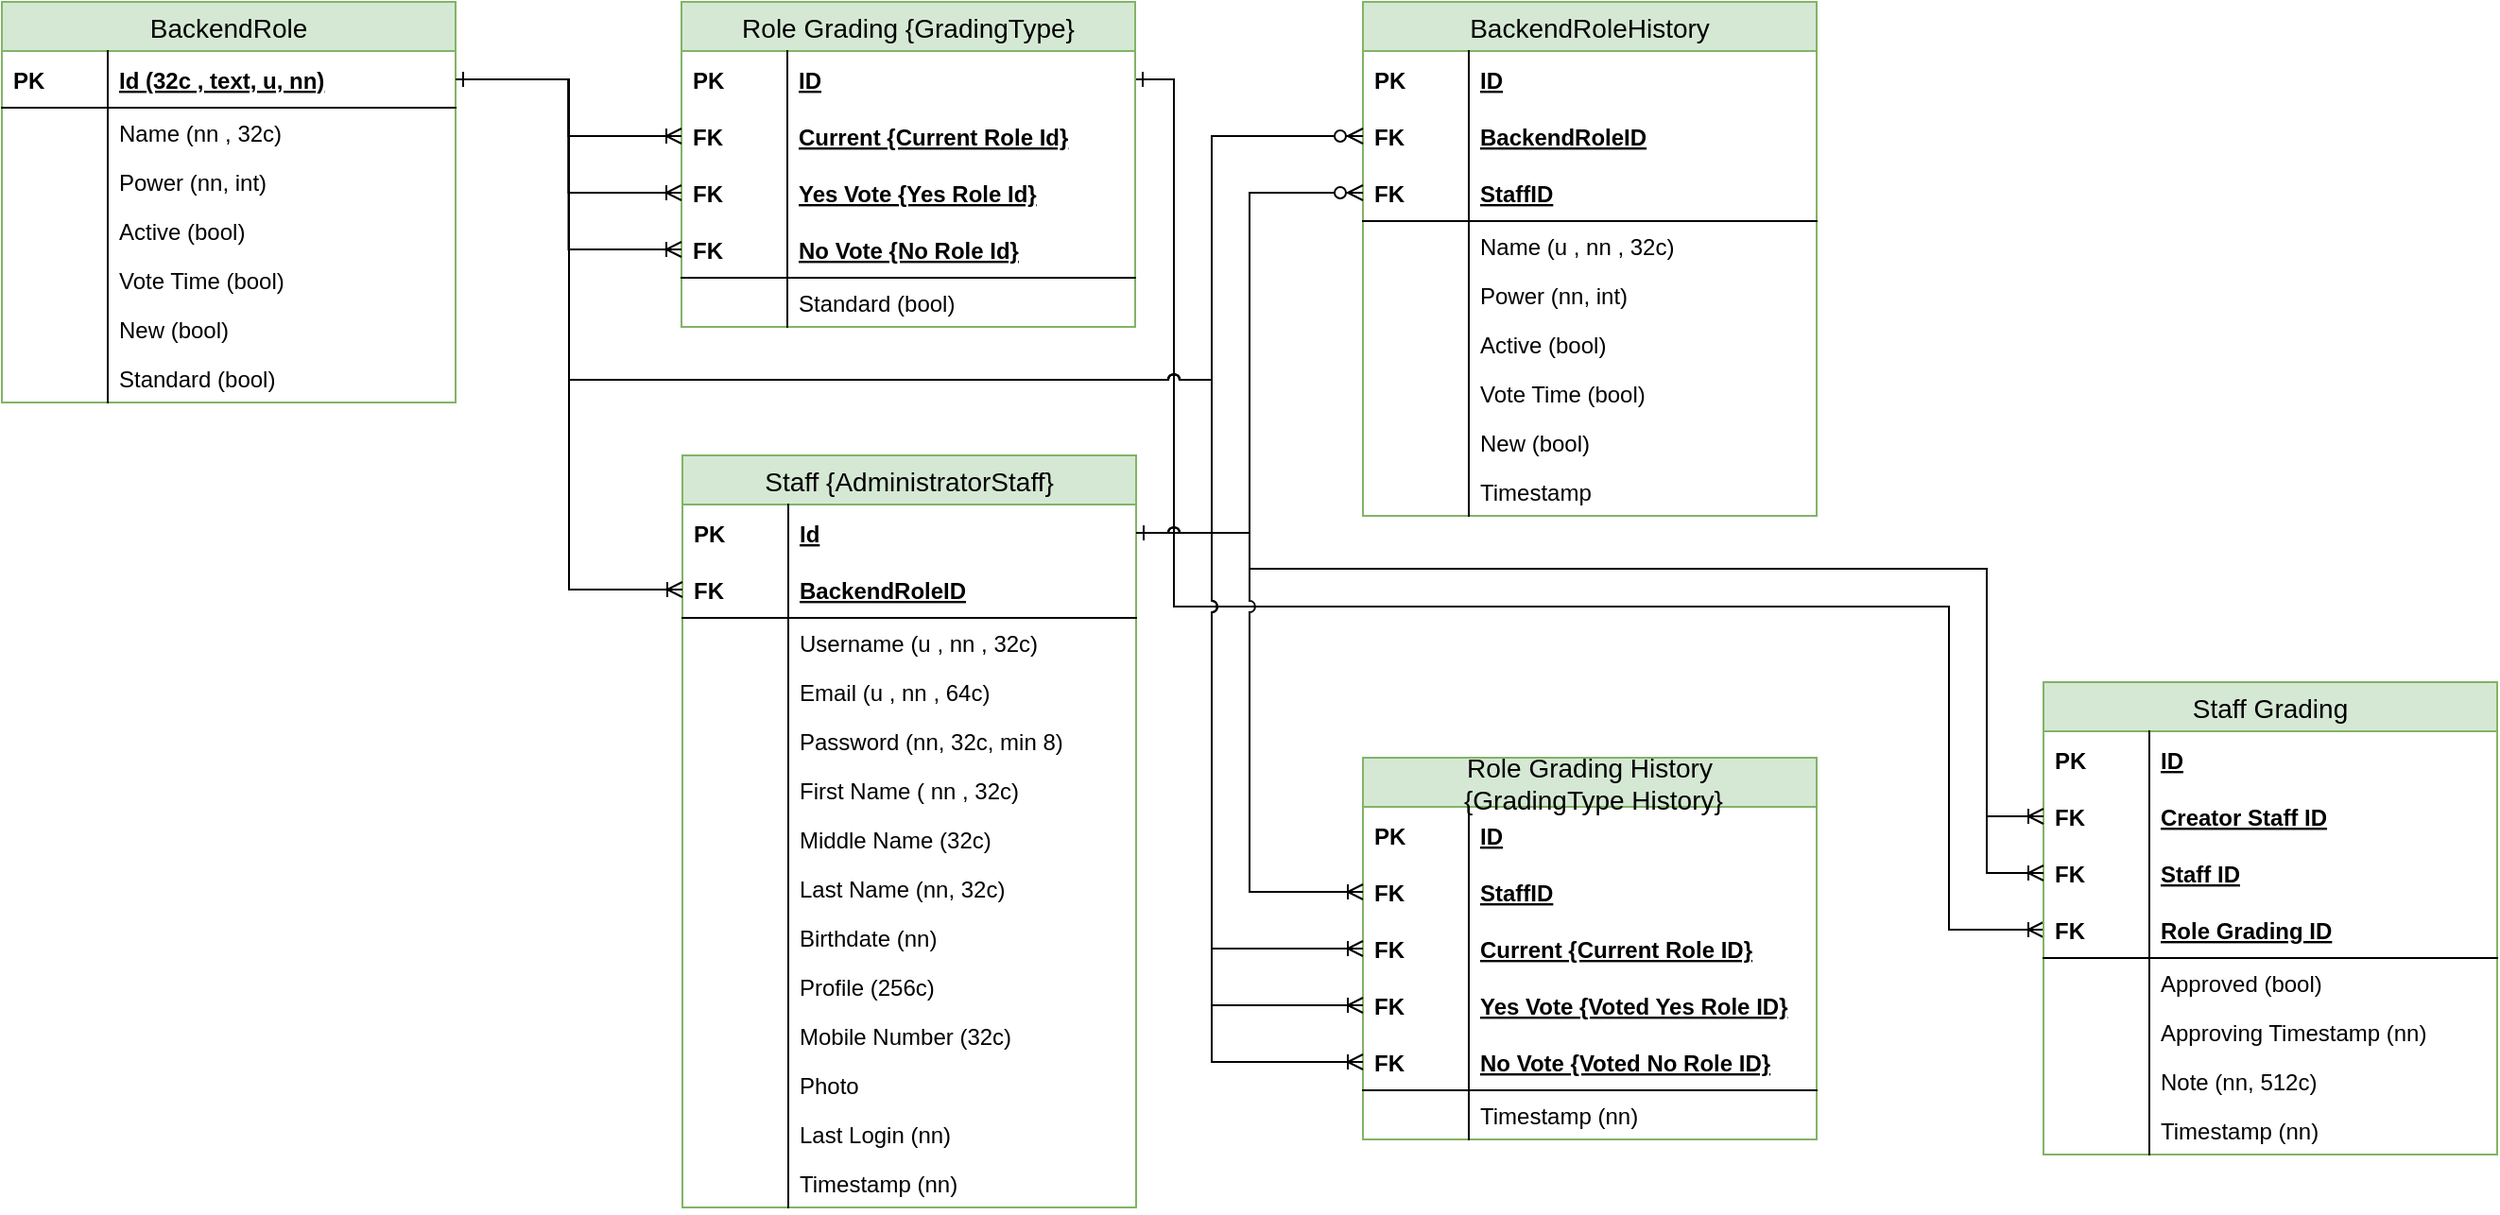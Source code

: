 <mxfile version="13.9.9" type="device"><diagram id="rkv69r_t6e4flx37H02J" name="Page-1"><mxGraphModel dx="3332" dy="1206" grid="1" gridSize="10" guides="1" tooltips="1" connect="1" arrows="1" fold="1" page="1" pageScale="1" pageWidth="827" pageHeight="1169" math="0" shadow="0"><root><mxCell id="0"/><mxCell id="1" parent="0"/><mxCell id="QihCyjcMTuaIyCEL9LCd-20" style="edgeStyle=orthogonalEdgeStyle;rounded=0;orthogonalLoop=1;jettySize=auto;html=1;entryX=0;entryY=0.5;entryDx=0;entryDy=0;startArrow=ERone;startFill=0;endArrow=ERoneToMany;endFill=0;jumpStyle=arc;" edge="1" parent="1" source="t--wkPFh0QXz2PjKRoIQ-32" target="QihCyjcMTuaIyCEL9LCd-8"><mxGeometry relative="1" as="geometry"><Array as="points"><mxPoint x="-980" y="81"/><mxPoint x="-980" y="360"/><mxPoint x="-570" y="360"/><mxPoint x="-570" y="531"/></Array></mxGeometry></mxCell><mxCell id="wZ4C_13E0wKe-lg_tAVg-1" value="BackendRole" style="swimlane;fontStyle=0;childLayout=stackLayout;horizontal=1;startSize=26;horizontalStack=0;resizeParent=1;resizeParentMax=0;resizeLast=0;collapsible=1;marginBottom=0;swimlaneFillColor=#ffffff;align=center;fontSize=14;fillColor=#d5e8d4;strokeColor=#82b366;" parent="1" vertex="1"><mxGeometry x="-1600" y="40" width="240" height="212" as="geometry"/></mxCell><mxCell id="wZ4C_13E0wKe-lg_tAVg-2" value="Id (32c , text, u, nn)" style="shape=partialRectangle;top=0;left=0;right=0;bottom=1;align=left;verticalAlign=middle;fillColor=none;spacingLeft=60;spacingRight=4;overflow=hidden;rotatable=0;points=[[0,0.5],[1,0.5]];portConstraint=eastwest;dropTarget=0;fontStyle=5;fontSize=12;" parent="wZ4C_13E0wKe-lg_tAVg-1" vertex="1"><mxGeometry y="26" width="240" height="30" as="geometry"/></mxCell><mxCell id="wZ4C_13E0wKe-lg_tAVg-3" value="PK" style="shape=partialRectangle;fontStyle=1;top=0;left=0;bottom=0;fillColor=none;align=left;verticalAlign=middle;spacingLeft=4;spacingRight=4;overflow=hidden;rotatable=0;points=[];portConstraint=eastwest;part=1;fontSize=12;" parent="wZ4C_13E0wKe-lg_tAVg-2" vertex="1" connectable="0"><mxGeometry width="56" height="30" as="geometry"/></mxCell><mxCell id="wZ4C_13E0wKe-lg_tAVg-4" value="Name (nn , 32c)" style="shape=partialRectangle;top=0;left=0;right=0;bottom=0;align=left;verticalAlign=top;fillColor=none;spacingLeft=60;spacingRight=4;overflow=hidden;rotatable=0;points=[[0,0.5],[1,0.5]];portConstraint=eastwest;dropTarget=0;fontSize=12;" parent="wZ4C_13E0wKe-lg_tAVg-1" vertex="1"><mxGeometry y="56" width="240" height="26" as="geometry"/></mxCell><mxCell id="wZ4C_13E0wKe-lg_tAVg-5" value="" style="shape=partialRectangle;top=0;left=0;bottom=0;fillColor=none;align=left;verticalAlign=top;spacingLeft=4;spacingRight=4;overflow=hidden;rotatable=0;points=[];portConstraint=eastwest;part=1;fontSize=12;" parent="wZ4C_13E0wKe-lg_tAVg-4" vertex="1" connectable="0"><mxGeometry width="56" height="26" as="geometry"/></mxCell><mxCell id="wZ4C_13E0wKe-lg_tAVg-6" value="Power (nn, int)" style="shape=partialRectangle;top=0;left=0;right=0;bottom=0;align=left;verticalAlign=top;fillColor=none;spacingLeft=60;spacingRight=4;overflow=hidden;rotatable=0;points=[[0,0.5],[1,0.5]];portConstraint=eastwest;dropTarget=0;fontSize=12;" parent="wZ4C_13E0wKe-lg_tAVg-1" vertex="1"><mxGeometry y="82" width="240" height="26" as="geometry"/></mxCell><mxCell id="wZ4C_13E0wKe-lg_tAVg-7" value="" style="shape=partialRectangle;top=0;left=0;bottom=0;fillColor=none;align=left;verticalAlign=top;spacingLeft=4;spacingRight=4;overflow=hidden;rotatable=0;points=[];portConstraint=eastwest;part=1;fontSize=12;" parent="wZ4C_13E0wKe-lg_tAVg-6" vertex="1" connectable="0"><mxGeometry width="56" height="26" as="geometry"/></mxCell><mxCell id="wZ4C_13E0wKe-lg_tAVg-8" value="Active (bool)" style="shape=partialRectangle;top=0;left=0;right=0;bottom=0;align=left;verticalAlign=top;fillColor=none;spacingLeft=60;spacingRight=4;overflow=hidden;rotatable=0;points=[[0,0.5],[1,0.5]];portConstraint=eastwest;dropTarget=0;fontSize=12;" parent="wZ4C_13E0wKe-lg_tAVg-1" vertex="1"><mxGeometry y="108" width="240" height="26" as="geometry"/></mxCell><mxCell id="wZ4C_13E0wKe-lg_tAVg-9" value="" style="shape=partialRectangle;top=0;left=0;bottom=0;fillColor=none;align=left;verticalAlign=top;spacingLeft=4;spacingRight=4;overflow=hidden;rotatable=0;points=[];portConstraint=eastwest;part=1;fontSize=12;" parent="wZ4C_13E0wKe-lg_tAVg-8" vertex="1" connectable="0"><mxGeometry width="56" height="26" as="geometry"/></mxCell><mxCell id="t--wkPFh0QXz2PjKRoIQ-45" value="Vote Time (bool)" style="shape=partialRectangle;top=0;left=0;right=0;bottom=0;align=left;verticalAlign=top;fillColor=none;spacingLeft=60;spacingRight=4;overflow=hidden;rotatable=0;points=[[0,0.5],[1,0.5]];portConstraint=eastwest;dropTarget=0;fontSize=12;" parent="wZ4C_13E0wKe-lg_tAVg-1" vertex="1"><mxGeometry y="134" width="240" height="26" as="geometry"/></mxCell><mxCell id="t--wkPFh0QXz2PjKRoIQ-46" value="" style="shape=partialRectangle;top=0;left=0;bottom=0;fillColor=none;align=left;verticalAlign=top;spacingLeft=4;spacingRight=4;overflow=hidden;rotatable=0;points=[];portConstraint=eastwest;part=1;fontSize=12;" parent="t--wkPFh0QXz2PjKRoIQ-45" vertex="1" connectable="0"><mxGeometry width="56" height="26" as="geometry"/></mxCell><mxCell id="t--wkPFh0QXz2PjKRoIQ-47" value="New (bool)" style="shape=partialRectangle;top=0;left=0;right=0;bottom=0;align=left;verticalAlign=top;fillColor=none;spacingLeft=60;spacingRight=4;overflow=hidden;rotatable=0;points=[[0,0.5],[1,0.5]];portConstraint=eastwest;dropTarget=0;fontSize=12;" parent="wZ4C_13E0wKe-lg_tAVg-1" vertex="1"><mxGeometry y="160" width="240" height="26" as="geometry"/></mxCell><mxCell id="t--wkPFh0QXz2PjKRoIQ-48" value="" style="shape=partialRectangle;top=0;left=0;bottom=0;fillColor=none;align=left;verticalAlign=top;spacingLeft=4;spacingRight=4;overflow=hidden;rotatable=0;points=[];portConstraint=eastwest;part=1;fontSize=12;" parent="t--wkPFh0QXz2PjKRoIQ-47" vertex="1" connectable="0"><mxGeometry width="56" height="26" as="geometry"/></mxCell><mxCell id="wZ4C_13E0wKe-lg_tAVg-12" value="Standard (bool)" style="shape=partialRectangle;top=0;left=0;right=0;bottom=0;align=left;verticalAlign=top;fillColor=none;spacingLeft=60;spacingRight=4;overflow=hidden;rotatable=0;points=[[0,0.5],[1,0.5]];portConstraint=eastwest;dropTarget=0;fontSize=12;" parent="wZ4C_13E0wKe-lg_tAVg-1" vertex="1"><mxGeometry y="186" width="240" height="26" as="geometry"/></mxCell><mxCell id="wZ4C_13E0wKe-lg_tAVg-13" value="" style="shape=partialRectangle;top=0;left=0;bottom=0;fillColor=none;align=left;verticalAlign=top;spacingLeft=4;spacingRight=4;overflow=hidden;rotatable=0;points=[];portConstraint=eastwest;part=1;fontSize=12;" parent="wZ4C_13E0wKe-lg_tAVg-12" vertex="1" connectable="0"><mxGeometry width="56" height="26" as="geometry"/></mxCell><mxCell id="t--wkPFh0QXz2PjKRoIQ-1" value="Staff {AdministratorStaff}" style="swimlane;fontStyle=0;childLayout=stackLayout;horizontal=1;startSize=26;fillColor=#d5e8d4;horizontalStack=0;resizeParent=1;resizeParentMax=0;resizeLast=0;collapsible=1;marginBottom=0;swimlaneFillColor=#ffffff;align=center;fontSize=14;strokeColor=#82b366;" parent="1" vertex="1"><mxGeometry x="-1240" y="280" width="240" height="398" as="geometry"/></mxCell><mxCell id="t--wkPFh0QXz2PjKRoIQ-2" value="Id" style="shape=partialRectangle;top=0;left=0;right=0;bottom=0;align=left;verticalAlign=middle;fillColor=none;spacingLeft=60;spacingRight=4;overflow=hidden;rotatable=0;points=[[0,0.5],[1,0.5]];portConstraint=eastwest;dropTarget=0;fontStyle=5;fontSize=12;" parent="t--wkPFh0QXz2PjKRoIQ-1" vertex="1"><mxGeometry y="26" width="240" height="30" as="geometry"/></mxCell><mxCell id="t--wkPFh0QXz2PjKRoIQ-3" value="PK" style="shape=partialRectangle;fontStyle=1;top=0;left=0;bottom=0;fillColor=none;align=left;verticalAlign=middle;spacingLeft=4;spacingRight=4;overflow=hidden;rotatable=0;points=[];portConstraint=eastwest;part=1;fontSize=12;" parent="t--wkPFh0QXz2PjKRoIQ-2" vertex="1" connectable="0"><mxGeometry width="56" height="30" as="geometry"/></mxCell><mxCell id="t--wkPFh0QXz2PjKRoIQ-4" value="BackendRoleID" style="shape=partialRectangle;top=0;left=0;right=0;bottom=1;align=left;verticalAlign=middle;fillColor=none;spacingLeft=60;spacingRight=4;overflow=hidden;rotatable=0;points=[[0,0.5],[1,0.5]];portConstraint=eastwest;dropTarget=0;fontStyle=5;fontSize=12;" parent="t--wkPFh0QXz2PjKRoIQ-1" vertex="1"><mxGeometry y="56" width="240" height="30" as="geometry"/></mxCell><mxCell id="t--wkPFh0QXz2PjKRoIQ-5" value="FK" style="shape=partialRectangle;fontStyle=1;top=0;left=0;bottom=0;fillColor=none;align=left;verticalAlign=middle;spacingLeft=4;spacingRight=4;overflow=hidden;rotatable=0;points=[];portConstraint=eastwest;part=1;fontSize=12;" parent="t--wkPFh0QXz2PjKRoIQ-4" vertex="1" connectable="0"><mxGeometry width="56" height="30" as="geometry"/></mxCell><mxCell id="t--wkPFh0QXz2PjKRoIQ-6" value="Username (u , nn , 32c)" style="shape=partialRectangle;top=0;left=0;right=0;bottom=0;align=left;verticalAlign=top;fillColor=none;spacingLeft=60;spacingRight=4;overflow=hidden;rotatable=0;points=[[0,0.5],[1,0.5]];portConstraint=eastwest;dropTarget=0;fontSize=12;" parent="t--wkPFh0QXz2PjKRoIQ-1" vertex="1"><mxGeometry y="86" width="240" height="26" as="geometry"/></mxCell><mxCell id="t--wkPFh0QXz2PjKRoIQ-7" value="" style="shape=partialRectangle;top=0;left=0;bottom=0;fillColor=none;align=left;verticalAlign=top;spacingLeft=4;spacingRight=4;overflow=hidden;rotatable=0;points=[];portConstraint=eastwest;part=1;fontSize=12;" parent="t--wkPFh0QXz2PjKRoIQ-6" vertex="1" connectable="0"><mxGeometry width="56" height="26" as="geometry"/></mxCell><mxCell id="t--wkPFh0QXz2PjKRoIQ-8" value="Email (u , nn , 64c)" style="shape=partialRectangle;top=0;left=0;right=0;bottom=0;align=left;verticalAlign=top;fillColor=none;spacingLeft=60;spacingRight=4;overflow=hidden;rotatable=0;points=[[0,0.5],[1,0.5]];portConstraint=eastwest;dropTarget=0;fontSize=12;" parent="t--wkPFh0QXz2PjKRoIQ-1" vertex="1"><mxGeometry y="112" width="240" height="26" as="geometry"/></mxCell><mxCell id="t--wkPFh0QXz2PjKRoIQ-9" value="" style="shape=partialRectangle;top=0;left=0;bottom=0;fillColor=none;align=left;verticalAlign=top;spacingLeft=4;spacingRight=4;overflow=hidden;rotatable=0;points=[];portConstraint=eastwest;part=1;fontSize=12;" parent="t--wkPFh0QXz2PjKRoIQ-8" vertex="1" connectable="0"><mxGeometry width="56" height="26" as="geometry"/></mxCell><mxCell id="t--wkPFh0QXz2PjKRoIQ-10" value="Password (nn, 32c, min 8)" style="shape=partialRectangle;top=0;left=0;right=0;bottom=0;align=left;verticalAlign=top;fillColor=none;spacingLeft=60;spacingRight=4;overflow=hidden;rotatable=0;points=[[0,0.5],[1,0.5]];portConstraint=eastwest;dropTarget=0;fontSize=12;" parent="t--wkPFh0QXz2PjKRoIQ-1" vertex="1"><mxGeometry y="138" width="240" height="26" as="geometry"/></mxCell><mxCell id="t--wkPFh0QXz2PjKRoIQ-11" value="" style="shape=partialRectangle;top=0;left=0;bottom=0;fillColor=none;align=left;verticalAlign=top;spacingLeft=4;spacingRight=4;overflow=hidden;rotatable=0;points=[];portConstraint=eastwest;part=1;fontSize=12;" parent="t--wkPFh0QXz2PjKRoIQ-10" vertex="1" connectable="0"><mxGeometry width="56" height="26" as="geometry"/></mxCell><mxCell id="t--wkPFh0QXz2PjKRoIQ-12" value="First Name ( nn , 32c)" style="shape=partialRectangle;top=0;left=0;right=0;bottom=0;align=left;verticalAlign=top;fillColor=none;spacingLeft=60;spacingRight=4;overflow=hidden;rotatable=0;points=[[0,0.5],[1,0.5]];portConstraint=eastwest;dropTarget=0;fontSize=12;" parent="t--wkPFh0QXz2PjKRoIQ-1" vertex="1"><mxGeometry y="164" width="240" height="26" as="geometry"/></mxCell><mxCell id="t--wkPFh0QXz2PjKRoIQ-13" value="" style="shape=partialRectangle;top=0;left=0;bottom=0;fillColor=none;align=left;verticalAlign=top;spacingLeft=4;spacingRight=4;overflow=hidden;rotatable=0;points=[];portConstraint=eastwest;part=1;fontSize=12;" parent="t--wkPFh0QXz2PjKRoIQ-12" vertex="1" connectable="0"><mxGeometry width="56" height="26" as="geometry"/></mxCell><mxCell id="t--wkPFh0QXz2PjKRoIQ-14" value="Middle Name (32c)" style="shape=partialRectangle;top=0;left=0;right=0;bottom=0;align=left;verticalAlign=top;fillColor=none;spacingLeft=60;spacingRight=4;overflow=hidden;rotatable=0;points=[[0,0.5],[1,0.5]];portConstraint=eastwest;dropTarget=0;fontSize=12;" parent="t--wkPFh0QXz2PjKRoIQ-1" vertex="1"><mxGeometry y="190" width="240" height="26" as="geometry"/></mxCell><mxCell id="t--wkPFh0QXz2PjKRoIQ-15" value="" style="shape=partialRectangle;top=0;left=0;bottom=0;fillColor=none;align=left;verticalAlign=top;spacingLeft=4;spacingRight=4;overflow=hidden;rotatable=0;points=[];portConstraint=eastwest;part=1;fontSize=12;" parent="t--wkPFh0QXz2PjKRoIQ-14" vertex="1" connectable="0"><mxGeometry width="56" height="26" as="geometry"/></mxCell><mxCell id="t--wkPFh0QXz2PjKRoIQ-16" value="Last Name (nn, 32c)" style="shape=partialRectangle;top=0;left=0;right=0;bottom=0;align=left;verticalAlign=top;fillColor=none;spacingLeft=60;spacingRight=4;overflow=hidden;rotatable=0;points=[[0,0.5],[1,0.5]];portConstraint=eastwest;dropTarget=0;fontSize=12;" parent="t--wkPFh0QXz2PjKRoIQ-1" vertex="1"><mxGeometry y="216" width="240" height="26" as="geometry"/></mxCell><mxCell id="t--wkPFh0QXz2PjKRoIQ-17" value="" style="shape=partialRectangle;top=0;left=0;bottom=0;fillColor=none;align=left;verticalAlign=top;spacingLeft=4;spacingRight=4;overflow=hidden;rotatable=0;points=[];portConstraint=eastwest;part=1;fontSize=12;" parent="t--wkPFh0QXz2PjKRoIQ-16" vertex="1" connectable="0"><mxGeometry width="56" height="26" as="geometry"/></mxCell><mxCell id="t--wkPFh0QXz2PjKRoIQ-18" value="Birthdate (nn)" style="shape=partialRectangle;top=0;left=0;right=0;bottom=0;align=left;verticalAlign=top;fillColor=none;spacingLeft=60;spacingRight=4;overflow=hidden;rotatable=0;points=[[0,0.5],[1,0.5]];portConstraint=eastwest;dropTarget=0;fontSize=12;" parent="t--wkPFh0QXz2PjKRoIQ-1" vertex="1"><mxGeometry y="242" width="240" height="26" as="geometry"/></mxCell><mxCell id="t--wkPFh0QXz2PjKRoIQ-19" value="" style="shape=partialRectangle;top=0;left=0;bottom=0;fillColor=none;align=left;verticalAlign=top;spacingLeft=4;spacingRight=4;overflow=hidden;rotatable=0;points=[];portConstraint=eastwest;part=1;fontSize=12;" parent="t--wkPFh0QXz2PjKRoIQ-18" vertex="1" connectable="0"><mxGeometry width="56" height="26" as="geometry"/></mxCell><mxCell id="t--wkPFh0QXz2PjKRoIQ-20" value="Profile (256c)" style="shape=partialRectangle;top=0;left=0;right=0;bottom=0;align=left;verticalAlign=top;fillColor=none;spacingLeft=60;spacingRight=4;overflow=hidden;rotatable=0;points=[[0,0.5],[1,0.5]];portConstraint=eastwest;dropTarget=0;fontSize=12;" parent="t--wkPFh0QXz2PjKRoIQ-1" vertex="1"><mxGeometry y="268" width="240" height="26" as="geometry"/></mxCell><mxCell id="t--wkPFh0QXz2PjKRoIQ-21" value="" style="shape=partialRectangle;top=0;left=0;bottom=0;fillColor=none;align=left;verticalAlign=top;spacingLeft=4;spacingRight=4;overflow=hidden;rotatable=0;points=[];portConstraint=eastwest;part=1;fontSize=12;" parent="t--wkPFh0QXz2PjKRoIQ-20" vertex="1" connectable="0"><mxGeometry width="56" height="26" as="geometry"/></mxCell><mxCell id="t--wkPFh0QXz2PjKRoIQ-22" value="Mobile Number (32c)" style="shape=partialRectangle;top=0;left=0;right=0;bottom=0;align=left;verticalAlign=top;fillColor=none;spacingLeft=60;spacingRight=4;overflow=hidden;rotatable=0;points=[[0,0.5],[1,0.5]];portConstraint=eastwest;dropTarget=0;fontSize=12;" parent="t--wkPFh0QXz2PjKRoIQ-1" vertex="1"><mxGeometry y="294" width="240" height="26" as="geometry"/></mxCell><mxCell id="t--wkPFh0QXz2PjKRoIQ-23" value="" style="shape=partialRectangle;top=0;left=0;bottom=0;fillColor=none;align=left;verticalAlign=top;spacingLeft=4;spacingRight=4;overflow=hidden;rotatable=0;points=[];portConstraint=eastwest;part=1;fontSize=12;" parent="t--wkPFh0QXz2PjKRoIQ-22" vertex="1" connectable="0"><mxGeometry width="56" height="26" as="geometry"/></mxCell><mxCell id="t--wkPFh0QXz2PjKRoIQ-24" value="Photo" style="shape=partialRectangle;top=0;left=0;right=0;bottom=0;align=left;verticalAlign=top;fillColor=none;spacingLeft=60;spacingRight=4;overflow=hidden;rotatable=0;points=[[0,0.5],[1,0.5]];portConstraint=eastwest;dropTarget=0;fontSize=12;" parent="t--wkPFh0QXz2PjKRoIQ-1" vertex="1"><mxGeometry y="320" width="240" height="26" as="geometry"/></mxCell><mxCell id="t--wkPFh0QXz2PjKRoIQ-25" value="" style="shape=partialRectangle;top=0;left=0;bottom=0;fillColor=none;align=left;verticalAlign=top;spacingLeft=4;spacingRight=4;overflow=hidden;rotatable=0;points=[];portConstraint=eastwest;part=1;fontSize=12;" parent="t--wkPFh0QXz2PjKRoIQ-24" vertex="1" connectable="0"><mxGeometry width="56" height="26" as="geometry"/></mxCell><mxCell id="t--wkPFh0QXz2PjKRoIQ-26" value="Last Login (nn)" style="shape=partialRectangle;top=0;left=0;right=0;bottom=0;align=left;verticalAlign=top;fillColor=none;spacingLeft=60;spacingRight=4;overflow=hidden;rotatable=0;points=[[0,0.5],[1,0.5]];portConstraint=eastwest;dropTarget=0;fontSize=12;" parent="t--wkPFh0QXz2PjKRoIQ-1" vertex="1"><mxGeometry y="346" width="240" height="26" as="geometry"/></mxCell><mxCell id="t--wkPFh0QXz2PjKRoIQ-27" value="" style="shape=partialRectangle;top=0;left=0;bottom=0;fillColor=none;align=left;verticalAlign=top;spacingLeft=4;spacingRight=4;overflow=hidden;rotatable=0;points=[];portConstraint=eastwest;part=1;fontSize=12;" parent="t--wkPFh0QXz2PjKRoIQ-26" vertex="1" connectable="0"><mxGeometry width="56" height="26" as="geometry"/></mxCell><mxCell id="t--wkPFh0QXz2PjKRoIQ-28" value="Timestamp (nn)" style="shape=partialRectangle;top=0;left=0;right=0;bottom=0;align=left;verticalAlign=top;fillColor=none;spacingLeft=60;spacingRight=4;overflow=hidden;rotatable=0;points=[[0,0.5],[1,0.5]];portConstraint=eastwest;dropTarget=0;fontSize=12;" parent="t--wkPFh0QXz2PjKRoIQ-1" vertex="1"><mxGeometry y="372" width="240" height="26" as="geometry"/></mxCell><mxCell id="t--wkPFh0QXz2PjKRoIQ-29" value="" style="shape=partialRectangle;top=0;left=0;bottom=0;fillColor=none;align=left;verticalAlign=top;spacingLeft=4;spacingRight=4;overflow=hidden;rotatable=0;points=[];portConstraint=eastwest;part=1;fontSize=12;" parent="t--wkPFh0QXz2PjKRoIQ-28" vertex="1" connectable="0"><mxGeometry width="56" height="26" as="geometry"/></mxCell><mxCell id="t--wkPFh0QXz2PjKRoIQ-30" style="edgeStyle=orthogonalEdgeStyle;rounded=0;orthogonalLoop=1;jettySize=auto;html=1;startArrow=ERone;startFill=0;endArrow=ERoneToMany;endFill=0;" parent="1" source="wZ4C_13E0wKe-lg_tAVg-2" target="t--wkPFh0QXz2PjKRoIQ-4" edge="1"><mxGeometry relative="1" as="geometry"/></mxCell><mxCell id="t--wkPFh0QXz2PjKRoIQ-31" value="Role Grading {GradingType}" style="swimlane;fontStyle=0;childLayout=stackLayout;horizontal=1;startSize=26;fillColor=#d5e8d4;horizontalStack=0;resizeParent=1;resizeParentMax=0;resizeLast=0;collapsible=1;marginBottom=0;swimlaneFillColor=#ffffff;align=center;fontSize=14;strokeColor=#82b366;" parent="1" vertex="1"><mxGeometry x="-1240.5" y="40" width="240" height="172" as="geometry"/></mxCell><mxCell id="t--wkPFh0QXz2PjKRoIQ-32" value="ID" style="shape=partialRectangle;top=0;left=0;right=0;bottom=0;align=left;verticalAlign=middle;fillColor=none;spacingLeft=60;spacingRight=4;overflow=hidden;rotatable=0;points=[[0,0.5],[1,0.5]];portConstraint=eastwest;dropTarget=0;fontStyle=5;fontSize=12;" parent="t--wkPFh0QXz2PjKRoIQ-31" vertex="1"><mxGeometry y="26" width="240" height="30" as="geometry"/></mxCell><mxCell id="t--wkPFh0QXz2PjKRoIQ-33" value="PK" style="shape=partialRectangle;fontStyle=1;top=0;left=0;bottom=0;fillColor=none;align=left;verticalAlign=middle;spacingLeft=4;spacingRight=4;overflow=hidden;rotatable=0;points=[];portConstraint=eastwest;part=1;fontSize=12;" parent="t--wkPFh0QXz2PjKRoIQ-32" vertex="1" connectable="0"><mxGeometry width="56" height="30" as="geometry"/></mxCell><mxCell id="t--wkPFh0QXz2PjKRoIQ-34" value="Current {Current Role Id}" style="shape=partialRectangle;top=0;left=0;right=0;bottom=0;align=left;verticalAlign=middle;fillColor=none;spacingLeft=60;spacingRight=4;overflow=hidden;rotatable=0;points=[[0,0.5],[1,0.5]];portConstraint=eastwest;dropTarget=0;fontStyle=5;fontSize=12;" parent="t--wkPFh0QXz2PjKRoIQ-31" vertex="1"><mxGeometry y="56" width="240" height="30" as="geometry"/></mxCell><mxCell id="t--wkPFh0QXz2PjKRoIQ-35" value="FK" style="shape=partialRectangle;fontStyle=1;top=0;left=0;bottom=0;fillColor=none;align=left;verticalAlign=middle;spacingLeft=4;spacingRight=4;overflow=hidden;rotatable=0;points=[];portConstraint=eastwest;part=1;fontSize=12;" parent="t--wkPFh0QXz2PjKRoIQ-34" vertex="1" connectable="0"><mxGeometry width="56" height="30" as="geometry"/></mxCell><mxCell id="t--wkPFh0QXz2PjKRoIQ-36" value="Yes Vote {Yes Role Id}" style="shape=partialRectangle;top=0;left=0;right=0;bottom=0;align=left;verticalAlign=middle;fillColor=none;spacingLeft=60;spacingRight=4;overflow=hidden;rotatable=0;points=[[0,0.5],[1,0.5]];portConstraint=eastwest;dropTarget=0;fontStyle=5;fontSize=12;" parent="t--wkPFh0QXz2PjKRoIQ-31" vertex="1"><mxGeometry y="86" width="240" height="30" as="geometry"/></mxCell><mxCell id="t--wkPFh0QXz2PjKRoIQ-37" value="FK" style="shape=partialRectangle;fontStyle=1;top=0;left=0;bottom=0;fillColor=none;align=left;verticalAlign=middle;spacingLeft=4;spacingRight=4;overflow=hidden;rotatable=0;points=[];portConstraint=eastwest;part=1;fontSize=12;" parent="t--wkPFh0QXz2PjKRoIQ-36" vertex="1" connectable="0"><mxGeometry width="56" height="30" as="geometry"/></mxCell><mxCell id="t--wkPFh0QXz2PjKRoIQ-38" value="No Vote {No Role Id}" style="shape=partialRectangle;top=0;left=0;right=0;bottom=1;align=left;verticalAlign=middle;fillColor=none;spacingLeft=60;spacingRight=4;overflow=hidden;rotatable=0;points=[[0,0.5],[1,0.5]];portConstraint=eastwest;dropTarget=0;fontStyle=5;fontSize=12;" parent="t--wkPFh0QXz2PjKRoIQ-31" vertex="1"><mxGeometry y="116" width="240" height="30" as="geometry"/></mxCell><mxCell id="t--wkPFh0QXz2PjKRoIQ-39" value="FK" style="shape=partialRectangle;fontStyle=1;top=0;left=0;bottom=0;fillColor=none;align=left;verticalAlign=middle;spacingLeft=4;spacingRight=4;overflow=hidden;rotatable=0;points=[];portConstraint=eastwest;part=1;fontSize=12;" parent="t--wkPFh0QXz2PjKRoIQ-38" vertex="1" connectable="0"><mxGeometry width="56" height="30" as="geometry"/></mxCell><mxCell id="t--wkPFh0QXz2PjKRoIQ-40" value="Standard (bool)" style="shape=partialRectangle;top=0;left=0;right=0;bottom=0;align=left;verticalAlign=top;fillColor=none;spacingLeft=60;spacingRight=4;overflow=hidden;rotatable=0;points=[[0,0.5],[1,0.5]];portConstraint=eastwest;dropTarget=0;fontSize=12;" parent="t--wkPFh0QXz2PjKRoIQ-31" vertex="1"><mxGeometry y="146" width="240" height="26" as="geometry"/></mxCell><mxCell id="t--wkPFh0QXz2PjKRoIQ-41" value="" style="shape=partialRectangle;top=0;left=0;bottom=0;fillColor=none;align=left;verticalAlign=top;spacingLeft=4;spacingRight=4;overflow=hidden;rotatable=0;points=[];portConstraint=eastwest;part=1;fontSize=12;" parent="t--wkPFh0QXz2PjKRoIQ-40" vertex="1" connectable="0"><mxGeometry width="56" height="26" as="geometry"/></mxCell><mxCell id="t--wkPFh0QXz2PjKRoIQ-42" style="edgeStyle=orthogonalEdgeStyle;rounded=0;orthogonalLoop=1;jettySize=auto;html=1;entryX=0;entryY=0.5;entryDx=0;entryDy=0;startArrow=ERone;startFill=0;endArrow=ERoneToMany;endFill=0;" parent="1" source="wZ4C_13E0wKe-lg_tAVg-2" target="t--wkPFh0QXz2PjKRoIQ-34" edge="1"><mxGeometry relative="1" as="geometry"/></mxCell><mxCell id="t--wkPFh0QXz2PjKRoIQ-43" style="edgeStyle=orthogonalEdgeStyle;rounded=0;orthogonalLoop=1;jettySize=auto;html=1;startArrow=ERone;startFill=0;endArrow=ERoneToMany;endFill=0;" parent="1" source="wZ4C_13E0wKe-lg_tAVg-2" target="t--wkPFh0QXz2PjKRoIQ-36" edge="1"><mxGeometry relative="1" as="geometry"/></mxCell><mxCell id="t--wkPFh0QXz2PjKRoIQ-44" style="edgeStyle=orthogonalEdgeStyle;rounded=0;orthogonalLoop=1;jettySize=auto;html=1;startArrow=ERone;startFill=0;endArrow=ERoneToMany;endFill=0;" parent="1" source="wZ4C_13E0wKe-lg_tAVg-2" target="t--wkPFh0QXz2PjKRoIQ-38" edge="1"><mxGeometry relative="1" as="geometry"/></mxCell><mxCell id="U1XHTJWME4Gy4yqOg3ji-1" value="BackendRoleHistory" style="swimlane;fontStyle=0;childLayout=stackLayout;horizontal=1;startSize=26;fillColor=#d5e8d4;horizontalStack=0;resizeParent=1;resizeParentMax=0;resizeLast=0;collapsible=1;marginBottom=0;swimlaneFillColor=#ffffff;align=center;fontSize=14;strokeColor=#82b366;" parent="1" vertex="1"><mxGeometry x="-880" y="40" width="240" height="272" as="geometry"/></mxCell><mxCell id="U1XHTJWME4Gy4yqOg3ji-2" value="ID" style="shape=partialRectangle;top=0;left=0;right=0;bottom=0;align=left;verticalAlign=middle;fillColor=none;spacingLeft=60;spacingRight=4;overflow=hidden;rotatable=0;points=[[0,0.5],[1,0.5]];portConstraint=eastwest;dropTarget=0;fontStyle=5;fontSize=12;" parent="U1XHTJWME4Gy4yqOg3ji-1" vertex="1"><mxGeometry y="26" width="240" height="30" as="geometry"/></mxCell><mxCell id="U1XHTJWME4Gy4yqOg3ji-3" value="PK" style="shape=partialRectangle;fontStyle=1;top=0;left=0;bottom=0;fillColor=none;align=left;verticalAlign=middle;spacingLeft=4;spacingRight=4;overflow=hidden;rotatable=0;points=[];portConstraint=eastwest;part=1;fontSize=12;" parent="U1XHTJWME4Gy4yqOg3ji-2" vertex="1" connectable="0"><mxGeometry width="56" height="30" as="geometry"/></mxCell><mxCell id="U1XHTJWME4Gy4yqOg3ji-6" value="BackendRoleID" style="shape=partialRectangle;top=0;left=0;right=0;bottom=0;align=left;verticalAlign=middle;fillColor=none;spacingLeft=60;spacingRight=4;overflow=hidden;rotatable=0;points=[[0,0.5],[1,0.5]];portConstraint=eastwest;dropTarget=0;fontStyle=5;fontSize=12;" parent="U1XHTJWME4Gy4yqOg3ji-1" vertex="1"><mxGeometry y="56" width="240" height="30" as="geometry"/></mxCell><mxCell id="U1XHTJWME4Gy4yqOg3ji-7" value="FK" style="shape=partialRectangle;fontStyle=1;top=0;left=0;bottom=0;fillColor=none;align=left;verticalAlign=middle;spacingLeft=4;spacingRight=4;overflow=hidden;rotatable=0;points=[];portConstraint=eastwest;part=1;fontSize=12;" parent="U1XHTJWME4Gy4yqOg3ji-6" vertex="1" connectable="0"><mxGeometry width="56" height="30" as="geometry"/></mxCell><mxCell id="U1XHTJWME4Gy4yqOg3ji-4" value="StaffID" style="shape=partialRectangle;top=0;left=0;right=0;bottom=1;align=left;verticalAlign=middle;fillColor=none;spacingLeft=60;spacingRight=4;overflow=hidden;rotatable=0;points=[[0,0.5],[1,0.5]];portConstraint=eastwest;dropTarget=0;fontStyle=5;fontSize=12;" parent="U1XHTJWME4Gy4yqOg3ji-1" vertex="1"><mxGeometry y="86" width="240" height="30" as="geometry"/></mxCell><mxCell id="U1XHTJWME4Gy4yqOg3ji-5" value="FK" style="shape=partialRectangle;fontStyle=1;top=0;left=0;bottom=0;fillColor=none;align=left;verticalAlign=middle;spacingLeft=4;spacingRight=4;overflow=hidden;rotatable=0;points=[];portConstraint=eastwest;part=1;fontSize=12;" parent="U1XHTJWME4Gy4yqOg3ji-4" vertex="1" connectable="0"><mxGeometry width="56" height="30" as="geometry"/></mxCell><mxCell id="U1XHTJWME4Gy4yqOg3ji-8" value="Name (u , nn , 32c)" style="shape=partialRectangle;top=0;left=0;right=0;bottom=0;align=left;verticalAlign=top;fillColor=none;spacingLeft=60;spacingRight=4;overflow=hidden;rotatable=0;points=[[0,0.5],[1,0.5]];portConstraint=eastwest;dropTarget=0;fontSize=12;" parent="U1XHTJWME4Gy4yqOg3ji-1" vertex="1"><mxGeometry y="116" width="240" height="26" as="geometry"/></mxCell><mxCell id="U1XHTJWME4Gy4yqOg3ji-9" value="" style="shape=partialRectangle;top=0;left=0;bottom=0;fillColor=none;align=left;verticalAlign=top;spacingLeft=4;spacingRight=4;overflow=hidden;rotatable=0;points=[];portConstraint=eastwest;part=1;fontSize=12;" parent="U1XHTJWME4Gy4yqOg3ji-8" vertex="1" connectable="0"><mxGeometry width="56" height="26" as="geometry"/></mxCell><mxCell id="U1XHTJWME4Gy4yqOg3ji-10" value="Power (nn, int)" style="shape=partialRectangle;top=0;left=0;right=0;bottom=0;align=left;verticalAlign=top;fillColor=none;spacingLeft=60;spacingRight=4;overflow=hidden;rotatable=0;points=[[0,0.5],[1,0.5]];portConstraint=eastwest;dropTarget=0;fontSize=12;" parent="U1XHTJWME4Gy4yqOg3ji-1" vertex="1"><mxGeometry y="142" width="240" height="26" as="geometry"/></mxCell><mxCell id="U1XHTJWME4Gy4yqOg3ji-11" value="" style="shape=partialRectangle;top=0;left=0;bottom=0;fillColor=none;align=left;verticalAlign=top;spacingLeft=4;spacingRight=4;overflow=hidden;rotatable=0;points=[];portConstraint=eastwest;part=1;fontSize=12;" parent="U1XHTJWME4Gy4yqOg3ji-10" vertex="1" connectable="0"><mxGeometry width="56" height="26" as="geometry"/></mxCell><mxCell id="U1XHTJWME4Gy4yqOg3ji-12" value="Active (bool)" style="shape=partialRectangle;top=0;left=0;right=0;bottom=0;align=left;verticalAlign=top;fillColor=none;spacingLeft=60;spacingRight=4;overflow=hidden;rotatable=0;points=[[0,0.5],[1,0.5]];portConstraint=eastwest;dropTarget=0;fontSize=12;" parent="U1XHTJWME4Gy4yqOg3ji-1" vertex="1"><mxGeometry y="168" width="240" height="26" as="geometry"/></mxCell><mxCell id="U1XHTJWME4Gy4yqOg3ji-13" value="" style="shape=partialRectangle;top=0;left=0;bottom=0;fillColor=none;align=left;verticalAlign=top;spacingLeft=4;spacingRight=4;overflow=hidden;rotatable=0;points=[];portConstraint=eastwest;part=1;fontSize=12;" parent="U1XHTJWME4Gy4yqOg3ji-12" vertex="1" connectable="0"><mxGeometry width="56" height="26" as="geometry"/></mxCell><mxCell id="U1XHTJWME4Gy4yqOg3ji-20" value="Vote Time (bool)" style="shape=partialRectangle;top=0;left=0;right=0;bottom=0;align=left;verticalAlign=top;fillColor=none;spacingLeft=60;spacingRight=4;overflow=hidden;rotatable=0;points=[[0,0.5],[1,0.5]];portConstraint=eastwest;dropTarget=0;fontSize=12;" parent="U1XHTJWME4Gy4yqOg3ji-1" vertex="1"><mxGeometry y="194" width="240" height="26" as="geometry"/></mxCell><mxCell id="U1XHTJWME4Gy4yqOg3ji-21" value="" style="shape=partialRectangle;top=0;left=0;bottom=0;fillColor=none;align=left;verticalAlign=top;spacingLeft=4;spacingRight=4;overflow=hidden;rotatable=0;points=[];portConstraint=eastwest;part=1;fontSize=12;" parent="U1XHTJWME4Gy4yqOg3ji-20" vertex="1" connectable="0"><mxGeometry width="56" height="26" as="geometry"/></mxCell><mxCell id="U1XHTJWME4Gy4yqOg3ji-22" value="New (bool)" style="shape=partialRectangle;top=0;left=0;right=0;bottom=0;align=left;verticalAlign=top;fillColor=none;spacingLeft=60;spacingRight=4;overflow=hidden;rotatable=0;points=[[0,0.5],[1,0.5]];portConstraint=eastwest;dropTarget=0;fontSize=12;" parent="U1XHTJWME4Gy4yqOg3ji-1" vertex="1"><mxGeometry y="220" width="240" height="26" as="geometry"/></mxCell><mxCell id="U1XHTJWME4Gy4yqOg3ji-23" value="" style="shape=partialRectangle;top=0;left=0;bottom=0;fillColor=none;align=left;verticalAlign=top;spacingLeft=4;spacingRight=4;overflow=hidden;rotatable=0;points=[];portConstraint=eastwest;part=1;fontSize=12;" parent="U1XHTJWME4Gy4yqOg3ji-22" vertex="1" connectable="0"><mxGeometry width="56" height="26" as="geometry"/></mxCell><mxCell id="U1XHTJWME4Gy4yqOg3ji-16" value="Timestamp" style="shape=partialRectangle;top=0;left=0;right=0;bottom=0;align=left;verticalAlign=top;fillColor=none;spacingLeft=60;spacingRight=4;overflow=hidden;rotatable=0;points=[[0,0.5],[1,0.5]];portConstraint=eastwest;dropTarget=0;fontSize=12;" parent="U1XHTJWME4Gy4yqOg3ji-1" vertex="1"><mxGeometry y="246" width="240" height="26" as="geometry"/></mxCell><mxCell id="U1XHTJWME4Gy4yqOg3ji-17" value="" style="shape=partialRectangle;top=0;left=0;bottom=0;fillColor=none;align=left;verticalAlign=top;spacingLeft=4;spacingRight=4;overflow=hidden;rotatable=0;points=[];portConstraint=eastwest;part=1;fontSize=12;" parent="U1XHTJWME4Gy4yqOg3ji-16" vertex="1" connectable="0"><mxGeometry width="56" height="26" as="geometry"/></mxCell><mxCell id="U1XHTJWME4Gy4yqOg3ji-18" style="edgeStyle=orthogonalEdgeStyle;rounded=0;orthogonalLoop=1;jettySize=auto;html=1;entryX=0;entryY=0.5;entryDx=0;entryDy=0;startArrow=ERone;startFill=0;endArrow=ERzeroToMany;endFill=1;jumpStyle=arc;" parent="1" source="t--wkPFh0QXz2PjKRoIQ-2" target="U1XHTJWME4Gy4yqOg3ji-4" edge="1"><mxGeometry relative="1" as="geometry"/></mxCell><mxCell id="U1XHTJWME4Gy4yqOg3ji-19" style="edgeStyle=orthogonalEdgeStyle;rounded=0;orthogonalLoop=1;jettySize=auto;html=1;entryX=0;entryY=0.5;entryDx=0;entryDy=0;startArrow=ERone;startFill=0;endArrow=ERzeroToMany;endFill=1;jumpStyle=arc;" parent="1" source="wZ4C_13E0wKe-lg_tAVg-2" target="U1XHTJWME4Gy4yqOg3ji-6" edge="1"><mxGeometry relative="1" as="geometry"><Array as="points"><mxPoint x="-1300" y="81"/><mxPoint x="-1300" y="240"/><mxPoint x="-960" y="240"/><mxPoint x="-960" y="111"/></Array></mxGeometry></mxCell><mxCell id="QihCyjcMTuaIyCEL9LCd-1" value="Staff Grading" style="swimlane;fontStyle=0;childLayout=stackLayout;horizontal=1;startSize=26;fillColor=#d5e8d4;horizontalStack=0;resizeParent=1;resizeParentMax=0;resizeLast=0;collapsible=1;marginBottom=0;swimlaneFillColor=#ffffff;align=center;fontSize=14;strokeColor=#82b366;" vertex="1" parent="1"><mxGeometry x="-520" y="400" width="240" height="250" as="geometry"/></mxCell><mxCell id="QihCyjcMTuaIyCEL9LCd-2" value="ID" style="shape=partialRectangle;top=0;left=0;right=0;bottom=0;align=left;verticalAlign=middle;fillColor=none;spacingLeft=60;spacingRight=4;overflow=hidden;rotatable=0;points=[[0,0.5],[1,0.5]];portConstraint=eastwest;dropTarget=0;fontStyle=5;fontSize=12;" vertex="1" parent="QihCyjcMTuaIyCEL9LCd-1"><mxGeometry y="26" width="240" height="30" as="geometry"/></mxCell><mxCell id="QihCyjcMTuaIyCEL9LCd-3" value="PK" style="shape=partialRectangle;fontStyle=1;top=0;left=0;bottom=0;fillColor=none;align=left;verticalAlign=middle;spacingLeft=4;spacingRight=4;overflow=hidden;rotatable=0;points=[];portConstraint=eastwest;part=1;fontSize=12;" vertex="1" connectable="0" parent="QihCyjcMTuaIyCEL9LCd-2"><mxGeometry width="56" height="30" as="geometry"/></mxCell><mxCell id="QihCyjcMTuaIyCEL9LCd-4" value="Creator Staff ID" style="shape=partialRectangle;top=0;left=0;right=0;bottom=0;align=left;verticalAlign=middle;fillColor=none;spacingLeft=60;spacingRight=4;overflow=hidden;rotatable=0;points=[[0,0.5],[1,0.5]];portConstraint=eastwest;dropTarget=0;fontStyle=5;fontSize=12;" vertex="1" parent="QihCyjcMTuaIyCEL9LCd-1"><mxGeometry y="56" width="240" height="30" as="geometry"/></mxCell><mxCell id="QihCyjcMTuaIyCEL9LCd-5" value="FK" style="shape=partialRectangle;fontStyle=1;top=0;left=0;bottom=0;fillColor=none;align=left;verticalAlign=middle;spacingLeft=4;spacingRight=4;overflow=hidden;rotatable=0;points=[];portConstraint=eastwest;part=1;fontSize=12;" vertex="1" connectable="0" parent="QihCyjcMTuaIyCEL9LCd-4"><mxGeometry width="56" height="30" as="geometry"/></mxCell><mxCell id="QihCyjcMTuaIyCEL9LCd-6" value="Staff ID" style="shape=partialRectangle;top=0;left=0;right=0;bottom=0;align=left;verticalAlign=middle;fillColor=none;spacingLeft=60;spacingRight=4;overflow=hidden;rotatable=0;points=[[0,0.5],[1,0.5]];portConstraint=eastwest;dropTarget=0;fontStyle=5;fontSize=12;" vertex="1" parent="QihCyjcMTuaIyCEL9LCd-1"><mxGeometry y="86" width="240" height="30" as="geometry"/></mxCell><mxCell id="QihCyjcMTuaIyCEL9LCd-7" value="FK" style="shape=partialRectangle;fontStyle=1;top=0;left=0;bottom=0;fillColor=none;align=left;verticalAlign=middle;spacingLeft=4;spacingRight=4;overflow=hidden;rotatable=0;points=[];portConstraint=eastwest;part=1;fontSize=12;" vertex="1" connectable="0" parent="QihCyjcMTuaIyCEL9LCd-6"><mxGeometry width="56" height="30" as="geometry"/></mxCell><mxCell id="QihCyjcMTuaIyCEL9LCd-8" value="Role Grading ID" style="shape=partialRectangle;top=0;left=0;right=0;bottom=1;align=left;verticalAlign=middle;fillColor=none;spacingLeft=60;spacingRight=4;overflow=hidden;rotatable=0;points=[[0,0.5],[1,0.5]];portConstraint=eastwest;dropTarget=0;fontStyle=5;fontSize=12;" vertex="1" parent="QihCyjcMTuaIyCEL9LCd-1"><mxGeometry y="116" width="240" height="30" as="geometry"/></mxCell><mxCell id="QihCyjcMTuaIyCEL9LCd-9" value="FK" style="shape=partialRectangle;fontStyle=1;top=0;left=0;bottom=0;fillColor=none;align=left;verticalAlign=middle;spacingLeft=4;spacingRight=4;overflow=hidden;rotatable=0;points=[];portConstraint=eastwest;part=1;fontSize=12;" vertex="1" connectable="0" parent="QihCyjcMTuaIyCEL9LCd-8"><mxGeometry width="56" height="30" as="geometry"/></mxCell><mxCell id="QihCyjcMTuaIyCEL9LCd-10" value="Approved (bool)" style="shape=partialRectangle;top=0;left=0;right=0;bottom=0;align=left;verticalAlign=top;fillColor=none;spacingLeft=60;spacingRight=4;overflow=hidden;rotatable=0;points=[[0,0.5],[1,0.5]];portConstraint=eastwest;dropTarget=0;fontSize=12;" vertex="1" parent="QihCyjcMTuaIyCEL9LCd-1"><mxGeometry y="146" width="240" height="26" as="geometry"/></mxCell><mxCell id="QihCyjcMTuaIyCEL9LCd-11" value="" style="shape=partialRectangle;top=0;left=0;bottom=0;fillColor=none;align=left;verticalAlign=top;spacingLeft=4;spacingRight=4;overflow=hidden;rotatable=0;points=[];portConstraint=eastwest;part=1;fontSize=12;" vertex="1" connectable="0" parent="QihCyjcMTuaIyCEL9LCd-10"><mxGeometry width="56" height="26" as="geometry"/></mxCell><mxCell id="QihCyjcMTuaIyCEL9LCd-12" value="Approving Timestamp (nn)" style="shape=partialRectangle;top=0;left=0;right=0;bottom=0;align=left;verticalAlign=top;fillColor=none;spacingLeft=60;spacingRight=4;overflow=hidden;rotatable=0;points=[[0,0.5],[1,0.5]];portConstraint=eastwest;dropTarget=0;fontSize=12;" vertex="1" parent="QihCyjcMTuaIyCEL9LCd-1"><mxGeometry y="172" width="240" height="26" as="geometry"/></mxCell><mxCell id="QihCyjcMTuaIyCEL9LCd-13" value="" style="shape=partialRectangle;top=0;left=0;bottom=0;fillColor=none;align=left;verticalAlign=top;spacingLeft=4;spacingRight=4;overflow=hidden;rotatable=0;points=[];portConstraint=eastwest;part=1;fontSize=12;" vertex="1" connectable="0" parent="QihCyjcMTuaIyCEL9LCd-12"><mxGeometry width="56" height="26" as="geometry"/></mxCell><mxCell id="QihCyjcMTuaIyCEL9LCd-14" value="Note (nn, 512c)" style="shape=partialRectangle;top=0;left=0;right=0;bottom=0;align=left;verticalAlign=top;fillColor=none;spacingLeft=60;spacingRight=4;overflow=hidden;rotatable=0;points=[[0,0.5],[1,0.5]];portConstraint=eastwest;dropTarget=0;fontSize=12;" vertex="1" parent="QihCyjcMTuaIyCEL9LCd-1"><mxGeometry y="198" width="240" height="26" as="geometry"/></mxCell><mxCell id="QihCyjcMTuaIyCEL9LCd-15" value="" style="shape=partialRectangle;top=0;left=0;bottom=0;fillColor=none;align=left;verticalAlign=top;spacingLeft=4;spacingRight=4;overflow=hidden;rotatable=0;points=[];portConstraint=eastwest;part=1;fontSize=12;" vertex="1" connectable="0" parent="QihCyjcMTuaIyCEL9LCd-14"><mxGeometry width="56" height="26" as="geometry"/></mxCell><mxCell id="QihCyjcMTuaIyCEL9LCd-16" value="Timestamp (nn)" style="shape=partialRectangle;top=0;left=0;right=0;bottom=0;align=left;verticalAlign=top;fillColor=none;spacingLeft=60;spacingRight=4;overflow=hidden;rotatable=0;points=[[0,0.5],[1,0.5]];portConstraint=eastwest;dropTarget=0;fontSize=12;" vertex="1" parent="QihCyjcMTuaIyCEL9LCd-1"><mxGeometry y="224" width="240" height="26" as="geometry"/></mxCell><mxCell id="QihCyjcMTuaIyCEL9LCd-17" value="" style="shape=partialRectangle;top=0;left=0;bottom=0;fillColor=none;align=left;verticalAlign=top;spacingLeft=4;spacingRight=4;overflow=hidden;rotatable=0;points=[];portConstraint=eastwest;part=1;fontSize=12;" vertex="1" connectable="0" parent="QihCyjcMTuaIyCEL9LCd-16"><mxGeometry width="56" height="26" as="geometry"/></mxCell><mxCell id="QihCyjcMTuaIyCEL9LCd-18" style="edgeStyle=orthogonalEdgeStyle;rounded=0;orthogonalLoop=1;jettySize=auto;html=1;entryX=0;entryY=0.5;entryDx=0;entryDy=0;endArrow=ERoneToMany;endFill=0;startArrow=ERone;startFill=0;jumpStyle=arc;" edge="1" parent="1" source="t--wkPFh0QXz2PjKRoIQ-2" target="QihCyjcMTuaIyCEL9LCd-4"><mxGeometry relative="1" as="geometry"><Array as="points"><mxPoint x="-940" y="321"/><mxPoint x="-940" y="340"/><mxPoint x="-550" y="340"/><mxPoint x="-550" y="471"/></Array></mxGeometry></mxCell><mxCell id="QihCyjcMTuaIyCEL9LCd-21" value="Role Grading History&#10; {GradingType History}" style="swimlane;fontStyle=0;childLayout=stackLayout;horizontal=1;startSize=26;fillColor=#d5e8d4;horizontalStack=0;resizeParent=1;resizeParentMax=0;resizeLast=0;collapsible=1;marginBottom=0;swimlaneFillColor=#ffffff;align=center;fontSize=14;strokeColor=#82b366;" vertex="1" parent="1"><mxGeometry x="-880" y="440" width="240" height="202" as="geometry"/></mxCell><mxCell id="QihCyjcMTuaIyCEL9LCd-22" value="ID" style="shape=partialRectangle;top=0;left=0;right=0;bottom=0;align=left;verticalAlign=middle;fillColor=none;spacingLeft=60;spacingRight=4;overflow=hidden;rotatable=0;points=[[0,0.5],[1,0.5]];portConstraint=eastwest;dropTarget=0;fontStyle=5;fontSize=12;" vertex="1" parent="QihCyjcMTuaIyCEL9LCd-21"><mxGeometry y="26" width="240" height="30" as="geometry"/></mxCell><mxCell id="QihCyjcMTuaIyCEL9LCd-23" value="PK" style="shape=partialRectangle;fontStyle=1;top=0;left=0;bottom=0;fillColor=none;align=left;verticalAlign=middle;spacingLeft=4;spacingRight=4;overflow=hidden;rotatable=0;points=[];portConstraint=eastwest;part=1;fontSize=12;" vertex="1" connectable="0" parent="QihCyjcMTuaIyCEL9LCd-22"><mxGeometry width="56" height="30" as="geometry"/></mxCell><mxCell id="QihCyjcMTuaIyCEL9LCd-24" value="StaffID" style="shape=partialRectangle;top=0;left=0;right=0;bottom=0;align=left;verticalAlign=middle;fillColor=none;spacingLeft=60;spacingRight=4;overflow=hidden;rotatable=0;points=[[0,0.5],[1,0.5]];portConstraint=eastwest;dropTarget=0;fontStyle=5;fontSize=12;" vertex="1" parent="QihCyjcMTuaIyCEL9LCd-21"><mxGeometry y="56" width="240" height="30" as="geometry"/></mxCell><mxCell id="QihCyjcMTuaIyCEL9LCd-25" value="FK" style="shape=partialRectangle;fontStyle=1;top=0;left=0;bottom=0;fillColor=none;align=left;verticalAlign=middle;spacingLeft=4;spacingRight=4;overflow=hidden;rotatable=0;points=[];portConstraint=eastwest;part=1;fontSize=12;" vertex="1" connectable="0" parent="QihCyjcMTuaIyCEL9LCd-24"><mxGeometry width="56" height="30" as="geometry"/></mxCell><mxCell id="QihCyjcMTuaIyCEL9LCd-26" value="Current {Current Role ID}" style="shape=partialRectangle;top=0;left=0;right=0;bottom=0;align=left;verticalAlign=middle;fillColor=none;spacingLeft=60;spacingRight=4;overflow=hidden;rotatable=0;points=[[0,0.5],[1,0.5]];portConstraint=eastwest;dropTarget=0;fontStyle=5;fontSize=12;" vertex="1" parent="QihCyjcMTuaIyCEL9LCd-21"><mxGeometry y="86" width="240" height="30" as="geometry"/></mxCell><mxCell id="QihCyjcMTuaIyCEL9LCd-27" value="FK" style="shape=partialRectangle;fontStyle=1;top=0;left=0;bottom=0;fillColor=none;align=left;verticalAlign=middle;spacingLeft=4;spacingRight=4;overflow=hidden;rotatable=0;points=[];portConstraint=eastwest;part=1;fontSize=12;" vertex="1" connectable="0" parent="QihCyjcMTuaIyCEL9LCd-26"><mxGeometry width="56" height="30" as="geometry"/></mxCell><mxCell id="QihCyjcMTuaIyCEL9LCd-28" value="Yes Vote {Voted Yes Role ID}" style="shape=partialRectangle;top=0;left=0;right=0;bottom=0;align=left;verticalAlign=middle;fillColor=none;spacingLeft=60;spacingRight=4;overflow=hidden;rotatable=0;points=[[0,0.5],[1,0.5]];portConstraint=eastwest;dropTarget=0;fontStyle=5;fontSize=12;" vertex="1" parent="QihCyjcMTuaIyCEL9LCd-21"><mxGeometry y="116" width="240" height="30" as="geometry"/></mxCell><mxCell id="QihCyjcMTuaIyCEL9LCd-29" value="FK" style="shape=partialRectangle;fontStyle=1;top=0;left=0;bottom=0;fillColor=none;align=left;verticalAlign=middle;spacingLeft=4;spacingRight=4;overflow=hidden;rotatable=0;points=[];portConstraint=eastwest;part=1;fontSize=12;" vertex="1" connectable="0" parent="QihCyjcMTuaIyCEL9LCd-28"><mxGeometry width="56" height="30" as="geometry"/></mxCell><mxCell id="QihCyjcMTuaIyCEL9LCd-30" value="No Vote {Voted No Role ID}" style="shape=partialRectangle;top=0;left=0;right=0;bottom=1;align=left;verticalAlign=middle;fillColor=none;spacingLeft=60;spacingRight=4;overflow=hidden;rotatable=0;points=[[0,0.5],[1,0.5]];portConstraint=eastwest;dropTarget=0;fontStyle=5;fontSize=12;" vertex="1" parent="QihCyjcMTuaIyCEL9LCd-21"><mxGeometry y="146" width="240" height="30" as="geometry"/></mxCell><mxCell id="QihCyjcMTuaIyCEL9LCd-31" value="FK" style="shape=partialRectangle;fontStyle=1;top=0;left=0;bottom=0;fillColor=none;align=left;verticalAlign=middle;spacingLeft=4;spacingRight=4;overflow=hidden;rotatable=0;points=[];portConstraint=eastwest;part=1;fontSize=12;" vertex="1" connectable="0" parent="QihCyjcMTuaIyCEL9LCd-30"><mxGeometry width="56" height="30" as="geometry"/></mxCell><mxCell id="QihCyjcMTuaIyCEL9LCd-32" value="Timestamp (nn)" style="shape=partialRectangle;top=0;left=0;right=0;bottom=0;align=left;verticalAlign=top;fillColor=none;spacingLeft=60;spacingRight=4;overflow=hidden;rotatable=0;points=[[0,0.5],[1,0.5]];portConstraint=eastwest;dropTarget=0;fontSize=12;" vertex="1" parent="QihCyjcMTuaIyCEL9LCd-21"><mxGeometry y="176" width="240" height="26" as="geometry"/></mxCell><mxCell id="QihCyjcMTuaIyCEL9LCd-33" value="" style="shape=partialRectangle;top=0;left=0;bottom=0;fillColor=none;align=left;verticalAlign=top;spacingLeft=4;spacingRight=4;overflow=hidden;rotatable=0;points=[];portConstraint=eastwest;part=1;fontSize=12;" vertex="1" connectable="0" parent="QihCyjcMTuaIyCEL9LCd-32"><mxGeometry width="56" height="26" as="geometry"/></mxCell><mxCell id="QihCyjcMTuaIyCEL9LCd-34" style="edgeStyle=orthogonalEdgeStyle;rounded=0;jumpStyle=arc;orthogonalLoop=1;jettySize=auto;html=1;startArrow=ERone;startFill=0;endArrow=ERoneToMany;endFill=0;" edge="1" parent="1" source="t--wkPFh0QXz2PjKRoIQ-2" target="QihCyjcMTuaIyCEL9LCd-24"><mxGeometry relative="1" as="geometry"><Array as="points"><mxPoint x="-940" y="321"/><mxPoint x="-940" y="511"/></Array></mxGeometry></mxCell><mxCell id="QihCyjcMTuaIyCEL9LCd-35" style="edgeStyle=orthogonalEdgeStyle;rounded=0;jumpStyle=arc;orthogonalLoop=1;jettySize=auto;html=1;entryX=0;entryY=0.5;entryDx=0;entryDy=0;startArrow=ERone;startFill=0;endArrow=ERoneToMany;endFill=0;" edge="1" parent="1" source="wZ4C_13E0wKe-lg_tAVg-2" target="QihCyjcMTuaIyCEL9LCd-26"><mxGeometry relative="1" as="geometry"><Array as="points"><mxPoint x="-1300" y="81"/><mxPoint x="-1300" y="240"/><mxPoint x="-960" y="240"/><mxPoint x="-960" y="541"/></Array></mxGeometry></mxCell><mxCell id="QihCyjcMTuaIyCEL9LCd-36" style="edgeStyle=orthogonalEdgeStyle;rounded=0;jumpStyle=arc;orthogonalLoop=1;jettySize=auto;html=1;entryX=0;entryY=0.5;entryDx=0;entryDy=0;startArrow=ERone;startFill=0;endArrow=ERoneToMany;endFill=0;" edge="1" parent="1" source="wZ4C_13E0wKe-lg_tAVg-2" target="QihCyjcMTuaIyCEL9LCd-28"><mxGeometry relative="1" as="geometry"><Array as="points"><mxPoint x="-1300" y="81"/><mxPoint x="-1300" y="240"/><mxPoint x="-960" y="240"/><mxPoint x="-960" y="571"/></Array></mxGeometry></mxCell><mxCell id="QihCyjcMTuaIyCEL9LCd-37" style="edgeStyle=orthogonalEdgeStyle;rounded=0;jumpStyle=arc;orthogonalLoop=1;jettySize=auto;html=1;startArrow=ERone;startFill=0;endArrow=ERoneToMany;endFill=0;" edge="1" parent="1" source="wZ4C_13E0wKe-lg_tAVg-2" target="QihCyjcMTuaIyCEL9LCd-30"><mxGeometry relative="1" as="geometry"><Array as="points"><mxPoint x="-1300" y="81"/><mxPoint x="-1300" y="240"/><mxPoint x="-960" y="240"/><mxPoint x="-960" y="601"/></Array></mxGeometry></mxCell><mxCell id="QihCyjcMTuaIyCEL9LCd-19" style="edgeStyle=orthogonalEdgeStyle;rounded=0;orthogonalLoop=1;jettySize=auto;html=1;entryX=0;entryY=0.5;entryDx=0;entryDy=0;startArrow=ERone;startFill=0;endArrow=ERoneToMany;endFill=0;" edge="1" parent="1" source="t--wkPFh0QXz2PjKRoIQ-2" target="QihCyjcMTuaIyCEL9LCd-6"><mxGeometry relative="1" as="geometry"><Array as="points"><mxPoint x="-940" y="321"/><mxPoint x="-940" y="340"/><mxPoint x="-550" y="340"/><mxPoint x="-550" y="501"/></Array></mxGeometry></mxCell></root></mxGraphModel></diagram></mxfile>